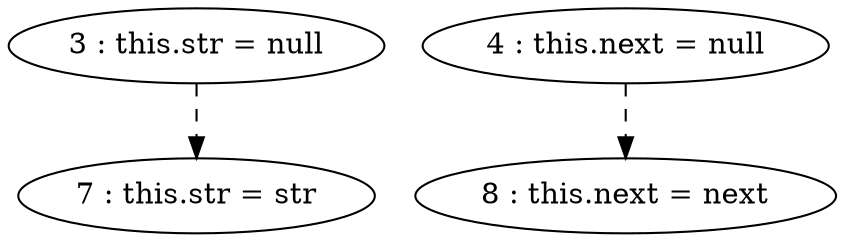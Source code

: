 digraph G {
"3 : this.str = null"
"3 : this.str = null" -> "7 : this.str = str" [style=dashed]
"4 : this.next = null"
"4 : this.next = null" -> "8 : this.next = next" [style=dashed]
"7 : this.str = str"
"8 : this.next = next"
}